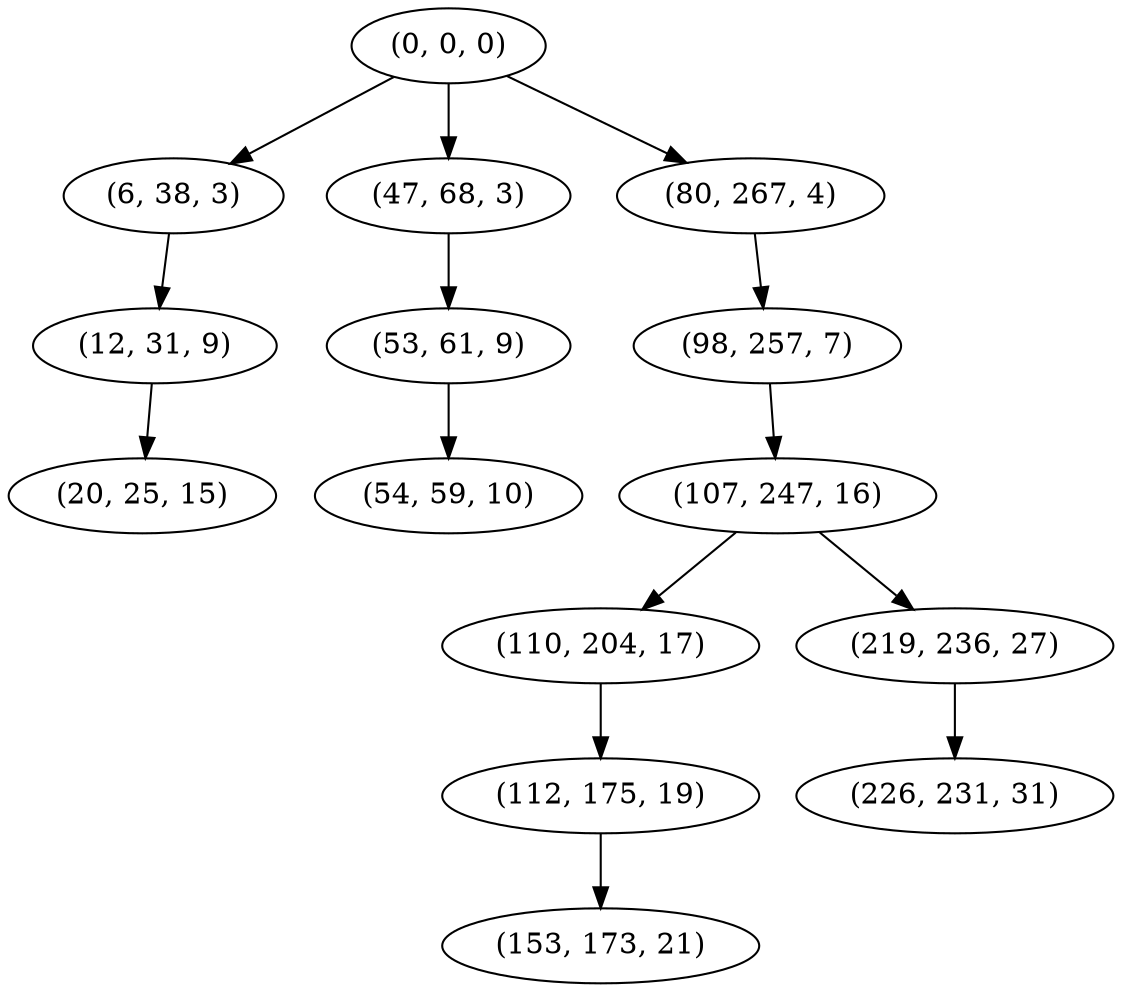 digraph tree {
    "(0, 0, 0)";
    "(6, 38, 3)";
    "(12, 31, 9)";
    "(20, 25, 15)";
    "(47, 68, 3)";
    "(53, 61, 9)";
    "(54, 59, 10)";
    "(80, 267, 4)";
    "(98, 257, 7)";
    "(107, 247, 16)";
    "(110, 204, 17)";
    "(112, 175, 19)";
    "(153, 173, 21)";
    "(219, 236, 27)";
    "(226, 231, 31)";
    "(0, 0, 0)" -> "(6, 38, 3)";
    "(0, 0, 0)" -> "(47, 68, 3)";
    "(0, 0, 0)" -> "(80, 267, 4)";
    "(6, 38, 3)" -> "(12, 31, 9)";
    "(12, 31, 9)" -> "(20, 25, 15)";
    "(47, 68, 3)" -> "(53, 61, 9)";
    "(53, 61, 9)" -> "(54, 59, 10)";
    "(80, 267, 4)" -> "(98, 257, 7)";
    "(98, 257, 7)" -> "(107, 247, 16)";
    "(107, 247, 16)" -> "(110, 204, 17)";
    "(107, 247, 16)" -> "(219, 236, 27)";
    "(110, 204, 17)" -> "(112, 175, 19)";
    "(112, 175, 19)" -> "(153, 173, 21)";
    "(219, 236, 27)" -> "(226, 231, 31)";
}
